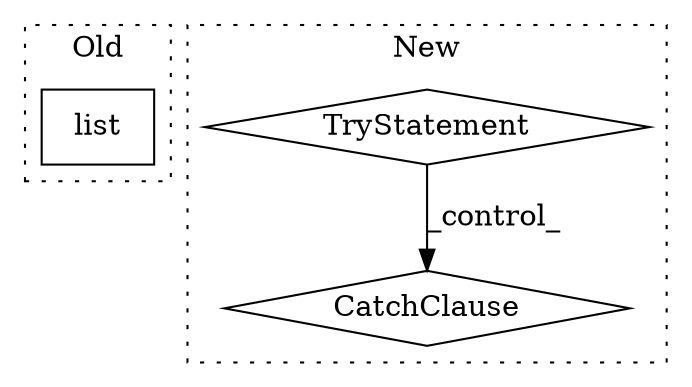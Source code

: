 digraph G {
subgraph cluster0 {
1 [label="list" a="32" s="3644,3663" l="5,1" shape="box"];
label = "Old";
style="dotted";
}
subgraph cluster1 {
2 [label="CatchClause" a="12" s="3786,3824" l="13,2" shape="diamond"];
3 [label="TryStatement" a="54" s="3677" l="4" shape="diamond"];
label = "New";
style="dotted";
}
3 -> 2 [label="_control_"];
}
